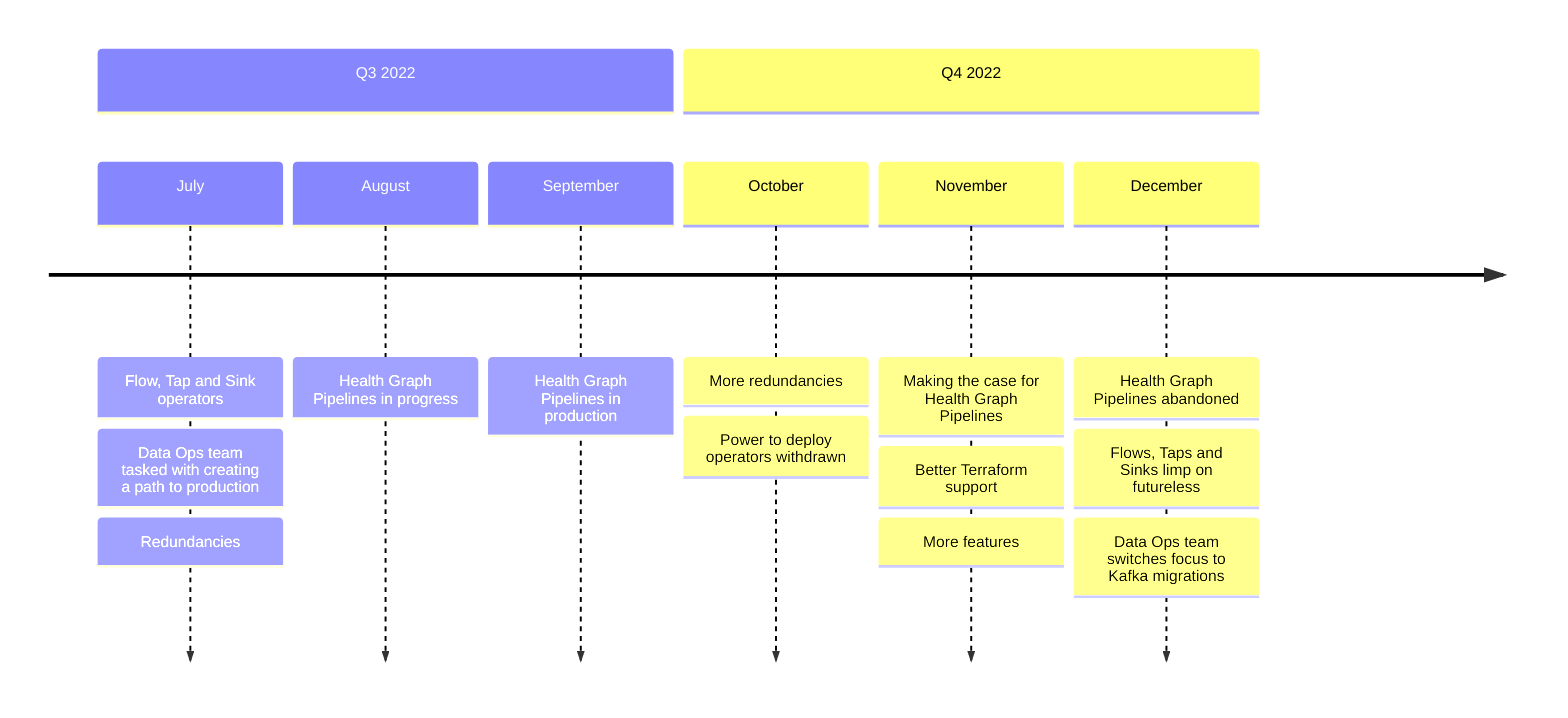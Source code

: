 ---

config:
  theme: default

---

timeline
    section Q3 2022
      July : Flow, Tap and Sink operators : Data Ops team tasked with creating a path to production : Redundancies
      August : Health Graph Pipelines in progress
      September : Health Graph Pipelines in production
    section Q4 2022
      October :  More redundancies : Power to deploy operators withdrawn
      November : Making the case for Health Graph Pipelines : Better Terraform support : More features
      December : Health Graph Pipelines abandoned : Flows, Taps and Sinks limp on futureless: Data Ops team switches focus to Kafka migrations